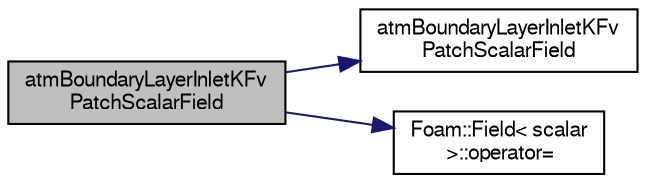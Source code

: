digraph "atmBoundaryLayerInletKFvPatchScalarField"
{
  bgcolor="transparent";
  edge [fontname="FreeSans",fontsize="10",labelfontname="FreeSans",labelfontsize="10"];
  node [fontname="FreeSans",fontsize="10",shape=record];
  rankdir="LR";
  Node4 [label="atmBoundaryLayerInletKFv\lPatchScalarField",height=0.2,width=0.4,color="black", fillcolor="grey75", style="filled", fontcolor="black"];
  Node4 -> Node5 [color="midnightblue",fontsize="10",style="solid",fontname="FreeSans"];
  Node5 [label="atmBoundaryLayerInletKFv\lPatchScalarField",height=0.2,width=0.4,color="black",URL="$a30934.html#a0cf5cf4b9d58be63172c72638a17e896",tooltip="Construct from patch and internal field. "];
  Node4 -> Node6 [color="midnightblue",fontsize="10",style="solid",fontname="FreeSans"];
  Node6 [label="Foam::Field\< scalar\l \>::operator=",height=0.2,width=0.4,color="black",URL="$a26466.html#a4356fadebc9e59fb8189733d26c75605"];
}
